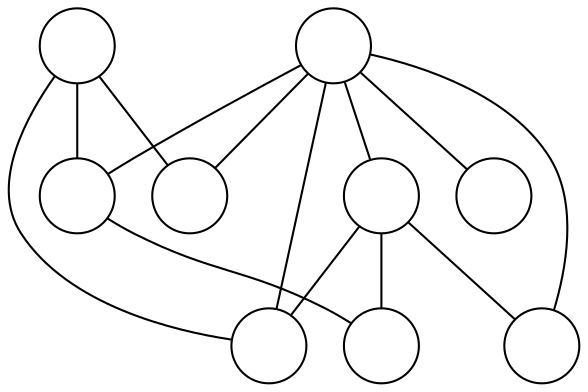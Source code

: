 graph G {
  node[label="", shape=circle]
  0;
  1;
  2;
  3;
  4;
  5;
  6;
  7;
  8;
  5 -- 0;
  6 -- 0;
  6 -- 1;
  6 -- 2;
  7 -- 1;
  7 -- 3;
  7 -- 5;
  8 -- 1;
  8 -- 2;
  8 -- 3;
  8 -- 4;
  8 -- 5;
  8 -- 6;
}
